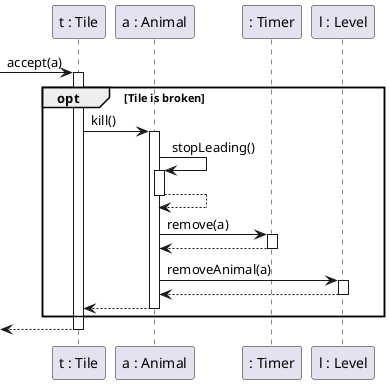 @startuml

skinparam classAttributeIconSize 0
skinparam guillemet false

participant "t : Tile" as t
participant "a : Animal" as a
participant ": Timer" as T
participant "l : Level" as l

[-> t : accept(a)
activate t

opt Tile is broken

t -> a ++ : kill()
a -> a++  :stopLeading()
        a--> a--
        a -> T++ :remove(a)
        T-->a--

       a -> l ++ : removeAnimal(a)
       l --> a --
a --> t --

end

[<-- t
deactivate t

@enduml